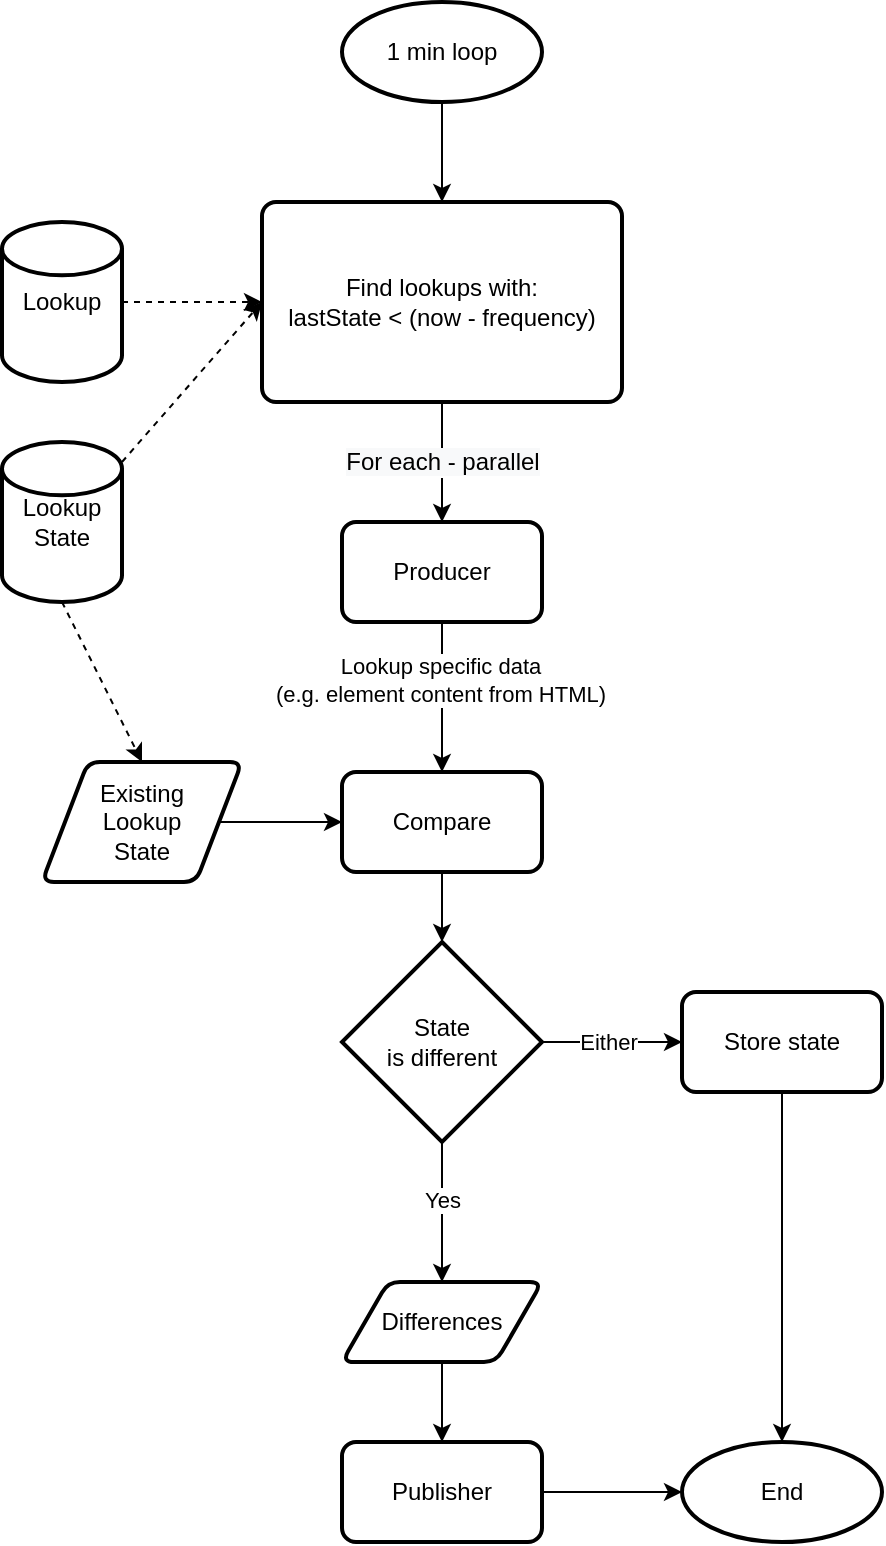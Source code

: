 <mxfile version="20.6.2" type="embed">
    <diagram id="BFmDcYlH-I-goGaKCUmp" name="Page-1">
        <mxGraphModel dx="1155" dy="793" grid="1" gridSize="10" guides="1" tooltips="1" connect="1" arrows="1" fold="1" page="1" pageScale="1" pageWidth="850" pageHeight="1100" math="0" shadow="0">
            <root>
                <mxCell id="0"/>
                <mxCell id="1" parent="0"/>
                <mxCell id="18" style="edgeStyle=none;html=1;" edge="1" parent="1" source="12" target="14">
                    <mxGeometry relative="1" as="geometry"/>
                </mxCell>
                <mxCell id="12" value="1 min loop" style="strokeWidth=2;html=1;shape=mxgraph.flowchart.start_2;whiteSpace=wrap;" vertex="1" parent="1">
                    <mxGeometry x="240" y="120" width="100" height="50" as="geometry"/>
                </mxCell>
                <mxCell id="16" style="edgeStyle=none;html=1;entryX=0;entryY=0.5;entryDx=0;entryDy=0;dashed=1;" edge="1" parent="1" target="14">
                    <mxGeometry relative="1" as="geometry">
                        <mxPoint x="130" y="350" as="sourcePoint"/>
                    </mxGeometry>
                </mxCell>
                <mxCell id="22" value="&lt;span style=&quot;color: rgb(0, 0, 0); font-family: Helvetica; font-size: 12px; font-style: normal; font-variant-ligatures: normal; font-variant-caps: normal; font-weight: 400; letter-spacing: normal; orphans: 2; text-align: center; text-indent: 0px; text-transform: none; widows: 2; word-spacing: 0px; -webkit-text-stroke-width: 0px; background-color: rgb(248, 249, 250); text-decoration-thickness: initial; text-decoration-style: initial; text-decoration-color: initial; float: none; display: inline !important;&quot;&gt;For each - parallel&lt;/span&gt;" style="edgeStyle=none;html=1;" edge="1" parent="1" source="14" target="23">
                    <mxGeometry relative="1" as="geometry">
                        <mxPoint x="290" y="380" as="targetPoint"/>
                    </mxGeometry>
                </mxCell>
                <mxCell id="14" value="Find lookups with:&lt;br&gt;lastState &amp;lt; (now - frequency)" style="rounded=1;whiteSpace=wrap;html=1;absoluteArcSize=1;arcSize=14;strokeWidth=2;" vertex="1" parent="1">
                    <mxGeometry x="200" y="220" width="180" height="100" as="geometry"/>
                </mxCell>
                <mxCell id="17" style="edgeStyle=none;html=1;entryX=0;entryY=0.5;entryDx=0;entryDy=0;dashed=1;" edge="1" parent="1" source="15" target="14">
                    <mxGeometry relative="1" as="geometry"/>
                </mxCell>
                <mxCell id="15" value="Lookup" style="strokeWidth=2;html=1;shape=mxgraph.flowchart.database;whiteSpace=wrap;" vertex="1" parent="1">
                    <mxGeometry x="70" y="230" width="60" height="80" as="geometry"/>
                </mxCell>
                <mxCell id="13" value="Lookup&lt;br&gt;State" style="strokeWidth=2;html=1;shape=mxgraph.flowchart.database;whiteSpace=wrap;" vertex="1" parent="1">
                    <mxGeometry x="70" y="340" width="60" height="80" as="geometry"/>
                </mxCell>
                <mxCell id="26" style="edgeStyle=none;html=1;" edge="1" parent="1" source="23" target="34">
                    <mxGeometry relative="1" as="geometry">
                        <mxPoint x="290" y="500" as="targetPoint"/>
                    </mxGeometry>
                </mxCell>
                <mxCell id="27" value="Lookup specific data&lt;br&gt;(e.g. element content from HTML)" style="edgeLabel;html=1;align=center;verticalAlign=middle;resizable=0;points=[];" vertex="1" connectable="0" parent="26">
                    <mxGeometry x="-0.237" y="-1" relative="1" as="geometry">
                        <mxPoint as="offset"/>
                    </mxGeometry>
                </mxCell>
                <mxCell id="23" value="Producer" style="rounded=1;whiteSpace=wrap;html=1;absoluteArcSize=1;arcSize=14;strokeWidth=2;" vertex="1" parent="1">
                    <mxGeometry x="240" y="380" width="100" height="50" as="geometry"/>
                </mxCell>
                <mxCell id="31" style="edgeStyle=none;html=1;" edge="1" parent="1" source="30" target="34">
                    <mxGeometry relative="1" as="geometry">
                        <mxPoint x="240" y="530" as="targetPoint"/>
                    </mxGeometry>
                </mxCell>
                <mxCell id="30" value="Existing &lt;br&gt;Lookup&lt;br&gt;State" style="shape=parallelogram;html=1;strokeWidth=2;perimeter=parallelogramPerimeter;whiteSpace=wrap;rounded=1;arcSize=12;size=0.23;" vertex="1" parent="1">
                    <mxGeometry x="90" y="500" width="100" height="60" as="geometry"/>
                </mxCell>
                <mxCell id="33" style="html=1;entryX=0.5;entryY=0;entryDx=0;entryDy=0;exitX=0.5;exitY=1;exitDx=0;exitDy=0;exitPerimeter=0;rounded=1;dashed=1;" edge="1" parent="1" source="13" target="30">
                    <mxGeometry relative="1" as="geometry">
                        <mxPoint x="140" y="520" as="sourcePoint"/>
                    </mxGeometry>
                </mxCell>
                <mxCell id="36" style="edgeStyle=none;rounded=1;html=1;" edge="1" parent="1" source="34" target="35">
                    <mxGeometry relative="1" as="geometry"/>
                </mxCell>
                <mxCell id="34" value="Compare" style="rounded=1;whiteSpace=wrap;html=1;absoluteArcSize=1;arcSize=14;strokeWidth=2;" vertex="1" parent="1">
                    <mxGeometry x="240" y="505" width="100" height="50" as="geometry"/>
                </mxCell>
                <mxCell id="38" style="edgeStyle=none;rounded=1;html=1;" edge="1" parent="1" source="35" target="41">
                    <mxGeometry relative="1" as="geometry">
                        <mxPoint x="290" y="750" as="targetPoint"/>
                    </mxGeometry>
                </mxCell>
                <mxCell id="39" value="Yes" style="edgeLabel;html=1;align=center;verticalAlign=middle;resizable=0;points=[];" vertex="1" connectable="0" parent="38">
                    <mxGeometry x="-0.436" y="2" relative="1" as="geometry">
                        <mxPoint x="-2" y="9" as="offset"/>
                    </mxGeometry>
                </mxCell>
                <mxCell id="50" style="edgeStyle=none;rounded=1;html=1;entryX=0;entryY=0.5;entryDx=0;entryDy=0;exitX=1;exitY=0.5;exitDx=0;exitDy=0;exitPerimeter=0;" edge="1" parent="1" source="35" target="49">
                    <mxGeometry relative="1" as="geometry">
                        <mxPoint x="290" y="690" as="sourcePoint"/>
                    </mxGeometry>
                </mxCell>
                <mxCell id="51" value="Either" style="edgeLabel;html=1;align=center;verticalAlign=middle;resizable=0;points=[];" vertex="1" connectable="0" parent="50">
                    <mxGeometry x="-0.27" y="2" relative="1" as="geometry">
                        <mxPoint x="7" y="2" as="offset"/>
                    </mxGeometry>
                </mxCell>
                <mxCell id="35" value="State &lt;br&gt;is different" style="strokeWidth=2;html=1;shape=mxgraph.flowchart.decision;whiteSpace=wrap;" vertex="1" parent="1">
                    <mxGeometry x="240" y="590" width="100" height="100" as="geometry"/>
                </mxCell>
                <mxCell id="55" style="edgeStyle=none;rounded=1;html=1;" edge="1" parent="1" source="40" target="52">
                    <mxGeometry relative="1" as="geometry"/>
                </mxCell>
                <mxCell id="40" value="Publisher" style="rounded=1;whiteSpace=wrap;html=1;absoluteArcSize=1;arcSize=14;strokeWidth=2;" vertex="1" parent="1">
                    <mxGeometry x="240" y="840" width="100" height="50" as="geometry"/>
                </mxCell>
                <mxCell id="43" style="edgeStyle=none;rounded=1;html=1;" edge="1" parent="1" source="41" target="40">
                    <mxGeometry relative="1" as="geometry"/>
                </mxCell>
                <mxCell id="41" value="Differences" style="shape=parallelogram;html=1;strokeWidth=2;perimeter=parallelogramPerimeter;whiteSpace=wrap;rounded=1;arcSize=12;size=0.23;" vertex="1" parent="1">
                    <mxGeometry x="240" y="760" width="100" height="40" as="geometry"/>
                </mxCell>
                <mxCell id="56" style="edgeStyle=none;rounded=1;html=1;" edge="1" parent="1" source="49" target="52">
                    <mxGeometry relative="1" as="geometry"/>
                </mxCell>
                <mxCell id="49" value="Store state" style="rounded=1;whiteSpace=wrap;html=1;absoluteArcSize=1;arcSize=14;strokeWidth=2;" vertex="1" parent="1">
                    <mxGeometry x="410" y="615" width="100" height="50" as="geometry"/>
                </mxCell>
                <mxCell id="52" value="End" style="strokeWidth=2;html=1;shape=mxgraph.flowchart.start_2;whiteSpace=wrap;" vertex="1" parent="1">
                    <mxGeometry x="410" y="840" width="100" height="50" as="geometry"/>
                </mxCell>
            </root>
        </mxGraphModel>
    </diagram>
</mxfile>
